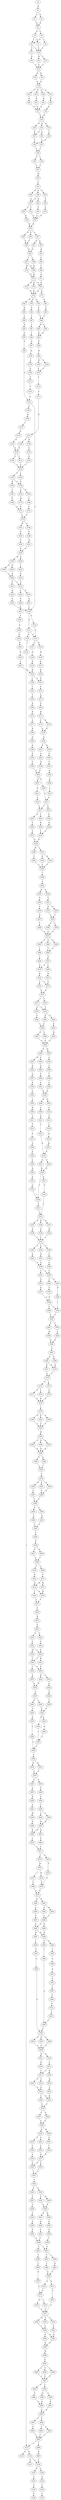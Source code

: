 strict digraph  {
	S0 -> S1 [ label = Q ];
	S1 -> S2 [ label = S ];
	S1 -> S3 [ label = Q ];
	S2 -> S4 [ label = K ];
	S3 -> S4 [ label = K ];
	S4 -> S5 [ label = A ];
	S4 -> S6 [ label = V ];
	S5 -> S7 [ label = S ];
	S5 -> S8 [ label = V ];
	S6 -> S9 [ label = L ];
	S6 -> S8 [ label = V ];
	S7 -> S10 [ label = L ];
	S8 -> S10 [ label = L ];
	S8 -> S11 [ label = V ];
	S9 -> S10 [ label = L ];
	S10 -> S12 [ label = R ];
	S10 -> S13 [ label = T ];
	S11 -> S14 [ label = A ];
	S12 -> S15 [ label = V ];
	S13 -> S15 [ label = V ];
	S14 -> S15 [ label = V ];
	S15 -> S16 [ label = E ];
	S15 -> S17 [ label = K ];
	S16 -> S18 [ label = Q ];
	S17 -> S18 [ label = Q ];
	S18 -> S19 [ label = P ];
	S18 -> S20 [ label = A ];
	S18 -> S21 [ label = G ];
	S18 -> S22 [ label = V ];
	S19 -> S23 [ label = R ];
	S20 -> S24 [ label = Q ];
	S21 -> S25 [ label = D ];
	S22 -> S26 [ label = K ];
	S23 -> S27 [ label = G ];
	S24 -> S27 [ label = G ];
	S25 -> S28 [ label = D ];
	S26 -> S27 [ label = G ];
	S27 -> S29 [ label = Q ];
	S28 -> S29 [ label = Q ];
	S29 -> S30 [ label = R ];
	S29 -> S31 [ label = H ];
	S29 -> S32 [ label = Q ];
	S30 -> S33 [ label = G ];
	S31 -> S34 [ label = Y ];
	S32 -> S33 [ label = G ];
	S32 -> S35 [ label = A ];
	S33 -> S36 [ label = V ];
	S34 -> S36 [ label = V ];
	S35 -> S37 [ label = T ];
	S36 -> S38 [ label = L ];
	S37 -> S38 [ label = L ];
	S38 -> S39 [ label = V ];
	S38 -> S40 [ label = I ];
	S39 -> S41 [ label = L ];
	S40 -> S41 [ label = L ];
	S41 -> S42 [ label = W ];
	S42 -> S43 [ label = G ];
	S43 -> S44 [ label = A ];
	S43 -> S45 [ label = C ];
	S43 -> S46 [ label = S ];
	S44 -> S47 [ label = A ];
	S44 -> S48 [ label = K ];
	S45 -> S49 [ label = G ];
	S46 -> S47 [ label = A ];
	S47 -> S50 [ label = L ];
	S47 -> S51 [ label = I ];
	S48 -> S52 [ label = T ];
	S49 -> S53 [ label = A ];
	S50 -> S54 [ label = H ];
	S51 -> S55 [ label = A ];
	S52 -> S55 [ label = A ];
	S53 -> S55 [ label = A ];
	S54 -> S56 [ label = W ];
	S55 -> S56 [ label = W ];
	S56 -> S57 [ label = L ];
	S56 -> S58 [ label = Y ];
	S56 -> S59 [ label = H ];
	S57 -> S60 [ label = S ];
	S57 -> S61 [ label = Q ];
	S58 -> S62 [ label = P ];
	S59 -> S62 [ label = P ];
	S60 -> S63 [ label = R ];
	S61 -> S64 [ label = Q ];
	S62 -> S64 [ label = Q ];
	S63 -> S65 [ label = F ];
	S64 -> S66 [ label = L ];
	S64 -> S67 [ label = I ];
	S65 -> S68 [ label = T ];
	S66 -> S69 [ label = Q ];
	S67 -> S70 [ label = N ];
	S67 -> S69 [ label = Q ];
	S68 -> S71 [ label = Q ];
	S69 -> S72 [ label = R ];
	S70 -> S72 [ label = R ];
	S71 -> S73 [ label = N ];
	S72 -> S74 [ label = K ];
	S72 -> S73 [ label = N ];
	S72 -> S75 [ label = R ];
	S73 -> S76 [ label = K ];
	S73 -> S77 [ label = R ];
	S74 -> S76 [ label = K ];
	S75 -> S76 [ label = K ];
	S76 -> S78 [ label = A ];
	S76 -> S79 [ label = D ];
	S76 -> S80 [ label = S ];
	S77 -> S81 [ label = G ];
	S78 -> S82 [ label = V ];
	S79 -> S83 [ label = F ];
	S80 -> S84 [ label = K ];
	S81 -> S85 [ label = A ];
	S82 -> S86 [ label = V ];
	S83 -> S87 [ label = L ];
	S84 -> S88 [ label = Y ];
	S85 -> S86 [ label = V ];
	S86 -> S89 [ label = W ];
	S86 -> S90 [ label = L ];
	S87 -> S91 [ label = Y ];
	S88 -> S92 [ label = N ];
	S89 -> S93 [ label = D ];
	S90 -> S93 [ label = D ];
	S91 -> S94 [ label = I ];
	S92 -> S95 [ label = S ];
	S93 -> S96 [ label = F ];
	S94 -> S97 [ label = G ];
	S95 -> S98 [ label = F ];
	S96 -> S99 [ label = R ];
	S97 -> S100 [ label = H ];
	S98 -> S101 [ label = F ];
	S99 -> S102 [ label = N ];
	S99 -> S103 [ label = V ];
	S100 -> S104 [ label = L ];
	S101 -> S105 [ label = P ];
	S101 -> S106 [ label = L ];
	S102 -> S107 [ label = L ];
	S103 -> S107 [ label = L ];
	S104 -> S108 [ label = F ];
	S105 -> S109 [ label = R ];
	S106 -> S110 [ label = D ];
	S106 -> S111 [ label = F ];
	S107 -> S112 [ label = L ];
	S108 -> S113 [ label = Y ];
	S109 -> S114 [ label = I ];
	S110 -> S115 [ label = P ];
	S111 -> S115 [ label = P ];
	S111 -> S116 [ label = A ];
	S112 -> S117 [ label = V ];
	S113 -> S118 [ label = V ];
	S114 -> S119 [ label = K ];
	S115 -> S120 [ label = R ];
	S115 -> S121 [ label = S ];
	S116 -> S122 [ label = I ];
	S117 -> S123 [ label = R ];
	S118 -> S101 [ label = F ];
	S119 -> S124 [ label = N ];
	S120 -> S125 [ label = H ];
	S121 -> S126 [ label = D ];
	S122 -> S127 [ label = L ];
	S123 -> S128 [ label = D ];
	S123 -> S129 [ label = S ];
	S124 -> S130 [ label = N ];
	S125 -> S131 [ label = P ];
	S126 -> S132 [ label = K ];
	S127 -> S133 [ label = D ];
	S127 -> S134 [ label = G ];
	S128 -> S135 [ label = G ];
	S129 -> S130 [ label = N ];
	S130 -> S136 [ label = A ];
	S130 -> S137 [ label = T ];
	S131 -> S138 [ label = K ];
	S132 -> S139 [ label = R ];
	S133 -> S140 [ label = L ];
	S133 -> S141 [ label = F ];
	S135 -> S143 [ label = P ];
	S136 -> S144 [ label = T ];
	S137 -> S144 [ label = T ];
	S138 -> S145 [ label = A ];
	S139 -> S146 [ label = I ];
	S139 -> S145 [ label = A ];
	S140 -> S147 [ label = R ];
	S140 -> S148 [ label = C ];
	S143 -> S144 [ label = T ];
	S144 -> S149 [ label = S ];
	S144 -> S150 [ label = L ];
	S145 -> S151 [ label = L ];
	S146 -> S152 [ label = I ];
	S147 -> S153 [ label = C ];
	S148 -> S154 [ label = P ];
	S149 -> S155 [ label = D ];
	S149 -> S156 [ label = G ];
	S150 -> S156 [ label = G ];
	S151 -> S157 [ label = E ];
	S152 -> S158 [ label = T ];
	S153 -> S159 [ label = S ];
	S154 -> S160 [ label = L ];
	S155 -> S161 [ label = L ];
	S156 -> S162 [ label = N ];
	S156 -> S163 [ label = A ];
	S157 -> S164 [ label = F ];
	S158 -> S165 [ label = E ];
	S159 -> S166 [ label = S ];
	S160 -> S167 [ label = L ];
	S161 -> S168 [ label = P ];
	S162 -> S169 [ label = L ];
	S163 -> S170 [ label = M ];
	S164 -> S171 [ label = H ];
	S165 -> S172 [ label = R ];
	S168 -> S173 [ label = E ];
	S169 -> S174 [ label = L ];
	S170 -> S173 [ label = E ];
	S171 -> S175 [ label = L ];
	S171 -> S176 [ label = R ];
	S172 -> S177 [ label = A ];
	S173 -> S178 [ label = L ];
	S174 -> S178 [ label = L ];
	S175 -> S179 [ label = Q ];
	S176 -> S179 [ label = Q ];
	S177 -> S180 [ label = R ];
	S178 -> S181 [ label = H ];
	S178 -> S182 [ label = F ];
	S179 -> S183 [ label = A ];
	S180 -> S184 [ label = V ];
	S181 -> S185 [ label = S ];
	S182 -> S186 [ label = F ];
	S183 -> S187 [ label = P ];
	S183 -> S188 [ label = H ];
	S184 -> S189 [ label = Q ];
	S185 -> S190 [ label = T ];
	S186 -> S191 [ label = Q ];
	S187 -> S192 [ label = V ];
	S188 -> S193 [ label = P ];
	S189 -> S194 [ label = E ];
	S190 -> S195 [ label = P ];
	S191 -> S195 [ label = P ];
	S192 -> S196 [ label = Q ];
	S193 -> S197 [ label = G ];
	S194 -> S198 [ label = S ];
	S195 -> S199 [ label = W ];
	S195 -> S200 [ label = F ];
	S196 -> S201 [ label = S ];
	S197 -> S202 [ label = Q ];
	S198 -> S201 [ label = S ];
	S199 -> S203 [ label = S ];
	S199 -> S204 [ label = G ];
	S200 -> S205 [ label = I ];
	S201 -> S206 [ label = G ];
	S201 -> S207 [ label = P ];
	S202 -> S208 [ label = A ];
	S203 -> S209 [ label = S ];
	S204 -> S209 [ label = S ];
	S205 -> S210 [ label = A ];
	S206 -> S211 [ label = A ];
	S207 -> S212 [ label = E ];
	S208 -> S213 [ label = L ];
	S209 -> S214 [ label = V ];
	S209 -> S215 [ label = C ];
	S210 -> S215 [ label = C ];
	S211 -> S216 [ label = S ];
	S211 -> S217 [ label = I ];
	S212 -> S218 [ label = F ];
	S213 -> S211 [ label = A ];
	S214 -> S219 [ label = Q ];
	S215 -> S220 [ label = L ];
	S215 -> S221 [ label = E ];
	S216 -> S222 [ label = V ];
	S217 -> S223 [ label = R ];
	S217 -> S224 [ label = L ];
	S218 -> S217 [ label = I ];
	S219 -> S225 [ label = A ];
	S220 -> S226 [ label = C ];
	S221 -> S227 [ label = P ];
	S222 -> S228 [ label = E ];
	S223 -> S229 [ label = Y ];
	S224 -> S230 [ label = K ];
	S225 -> S106 [ label = L ];
	S226 -> S231 [ label = V ];
	S227 -> S106 [ label = L ];
	S228 -> S232 [ label = L ];
	S229 -> S233 [ label = V ];
	S230 -> S232 [ label = L ];
	S231 -> S234 [ label = L ];
	S232 -> S235 [ label = D ];
	S233 -> S235 [ label = D ];
	S234 -> S236 [ label = S ];
	S235 -> S237 [ label = L ];
	S235 -> S238 [ label = H ];
	S236 -> S239 [ label = K ];
	S237 -> S240 [ label = D ];
	S237 -> S241 [ label = H ];
	S238 -> S242 [ label = Y ];
	S239 -> S243 [ label = D ];
	S240 -> S244 [ label = T ];
	S241 -> S244 [ label = T ];
	S242 -> S244 [ label = T ];
	S243 -> S245 [ label = K ];
	S244 -> S246 [ label = L ];
	S245 -> S247 [ label = I ];
	S246 -> S248 [ label = L ];
	S247 -> S139 [ label = R ];
	S248 -> S249 [ label = S ];
	S248 -> S250 [ label = E ];
	S249 -> S251 [ label = Q ];
	S250 -> S252 [ label = F ];
	S251 -> S253 [ label = Q ];
	S251 -> S254 [ label = K ];
	S252 -> S255 [ label = I ];
	S253 -> S256 [ label = Y ];
	S254 -> S256 [ label = Y ];
	S255 -> S257 [ label = K ];
	S256 -> S258 [ label = S ];
	S256 -> S259 [ label = T ];
	S257 -> S260 [ label = L ];
	S258 -> S261 [ label = G ];
	S259 -> S261 [ label = G ];
	S260 -> S261 [ label = G ];
	S261 -> S262 [ label = A ];
	S261 -> S263 [ label = V ];
	S261 -> S264 [ label = D ];
	S262 -> S265 [ label = V ];
	S263 -> S266 [ label = I ];
	S264 -> S265 [ label = V ];
	S265 -> S267 [ label = E ];
	S266 -> S268 [ label = L ];
	S267 -> S269 [ label = L ];
	S267 -> S270 [ label = V ];
	S268 -> S270 [ label = V ];
	S269 -> S271 [ label = R ];
	S270 -> S272 [ label = K ];
	S271 -> S273 [ label = V ];
	S272 -> S273 [ label = V ];
	S272 -> S274 [ label = C ];
	S273 -> S275 [ label = Q ];
	S274 -> S275 [ label = Q ];
	S275 -> S276 [ label = V ];
	S275 -> S277 [ label = I ];
	S276 -> S278 [ label = L ];
	S277 -> S278 [ label = L ];
	S277 -> S279 [ label = A ];
	S278 -> S280 [ label = A ];
	S278 -> S281 [ label = E ];
	S279 -> S282 [ label = G ];
	S280 -> S283 [ label = F ];
	S281 -> S284 [ label = L ];
	S282 -> S284 [ label = L ];
	S283 -> S285 [ label = H ];
	S284 -> S286 [ label = V ];
	S284 -> S287 [ label = Q ];
	S285 -> S288 [ label = F ];
	S286 -> S288 [ label = F ];
	S287 -> S288 [ label = F ];
	S288 -> S289 [ label = Q ];
	S288 -> S290 [ label = H ];
	S289 -> S291 [ label = H ];
	S289 -> S292 [ label = C ];
	S290 -> S293 [ label = A ];
	S291 -> S294 [ label = R ];
	S292 -> S295 [ label = G ];
	S293 -> S296 [ label = T ];
	S294 -> S297 [ label = Q ];
	S295 -> S298 [ label = S ];
	S296 -> S299 [ label = T ];
	S297 -> S300 [ label = P ];
	S298 -> S301 [ label = S ];
	S299 -> S302 [ label = A ];
	S300 -> S303 [ label = S ];
	S301 -> S304 [ label = Q ];
	S302 -> S304 [ label = Q ];
	S303 -> S305 [ label = L ];
	S304 -> S306 [ label = Q ];
	S304 -> S307 [ label = N ];
	S305 -> S308 [ label = N ];
	S306 -> S309 [ label = I ];
	S307 -> S310 [ label = V ];
	S308 -> S311 [ label = A ];
	S309 -> S312 [ label = V ];
	S310 -> S313 [ label = S ];
	S311 -> S314 [ label = P ];
	S312 -> S315 [ label = I ];
	S313 -> S316 [ label = L ];
	S314 -> S317 [ label = P ];
	S315 -> S318 [ label = N ];
	S316 -> S319 [ label = Q ];
	S317 -> S320 [ label = A ];
	S318 -> S321 [ label = A ];
	S318 -> S322 [ label = G ];
	S319 -> S323 [ label = M ];
	S320 -> S324 [ label = P ];
	S321 -> S325 [ label = H ];
	S322 -> S325 [ label = H ];
	S323 -> S318 [ label = N ];
	S324 -> S326 [ label = L ];
	S325 -> S327 [ label = S ];
	S325 -> S328 [ label = T ];
	S326 -> S329 [ label = D ];
	S327 -> S330 [ label = S ];
	S328 -> S331 [ label = P ];
	S329 -> S332 [ label = S ];
	S330 -> S333 [ label = L ];
	S331 -> S333 [ label = L ];
	S332 -> S334 [ label = A ];
	S333 -> S335 [ label = D ];
	S333 -> S336 [ label = K ];
	S333 -> S337 [ label = Q ];
	S334 -> S328 [ label = T ];
	S335 -> S338 [ label = G ];
	S336 -> S339 [ label = S ];
	S337 -> S340 [ label = R ];
	S338 -> S341 [ label = I ];
	S339 -> S341 [ label = I ];
	S340 -> S341 [ label = I ];
	S341 -> S342 [ label = V ];
	S341 -> S343 [ label = F ];
	S341 -> S344 [ label = L ];
	S342 -> S345 [ label = A ];
	S343 -> S346 [ label = S ];
	S344 -> S347 [ label = N ];
	S345 -> S348 [ label = A ];
	S346 -> S349 [ label = S ];
	S347 -> S348 [ label = A ];
	S348 -> S350 [ label = L ];
	S348 -> S351 [ label = I ];
	S349 -> S350 [ label = L ];
	S350 -> S352 [ label = T ];
	S350 -> S353 [ label = P ];
	S351 -> S354 [ label = S ];
	S352 -> S355 [ label = G ];
	S353 -> S356 [ label = N ];
	S354 -> S357 [ label = E ];
	S355 -> S358 [ label = D ];
	S356 -> S359 [ label = I ];
	S357 -> S358 [ label = D ];
	S358 -> S360 [ label = V ];
	S358 -> S359 [ label = I ];
	S359 -> S361 [ label = T ];
	S360 -> S361 [ label = T ];
	S361 -> S362 [ label = Y ];
	S361 -> S363 [ label = F ];
	S362 -> S364 [ label = T ];
	S363 -> S365 [ label = M ];
	S364 -> S366 [ label = G ];
	S365 -> S366 [ label = G ];
	S366 -> S367 [ label = C ];
	S367 -> S368 [ label = G ];
	S367 -> S369 [ label = A ];
	S368 -> S370 [ label = R ];
	S369 -> S371 [ label = K ];
	S369 -> S370 [ label = R ];
	S370 -> S372 [ label = C ];
	S371 -> S372 [ label = C ];
	S372 -> S373 [ label = A ];
	S372 -> S374 [ label = G ];
	S373 -> S375 [ label = A ];
	S374 -> S376 [ label = L ];
	S374 -> S377 [ label = S ];
	S375 -> S378 [ label = E ];
	S376 -> S378 [ label = E ];
	S377 -> S378 [ label = E ];
	S378 -> S379 [ label = L ];
	S379 -> S380 [ label = D ];
	S379 -> S381 [ label = E ];
	S379 -> S382 [ label = G ];
	S380 -> S383 [ label = T ];
	S381 -> S383 [ label = T ];
	S382 -> S383 [ label = T ];
	S383 -> S384 [ label = D ];
	S384 -> S385 [ label = A ];
	S384 -> S386 [ label = E ];
	S384 -> S387 [ label = R ];
	S385 -> S388 [ label = N ];
	S386 -> S388 [ label = N ];
	S387 -> S388 [ label = N ];
	S388 -> S389 [ label = G ];
	S388 -> S390 [ label = K ];
	S389 -> S391 [ label = I ];
	S390 -> S391 [ label = I ];
	S391 -> S392 [ label = Y ];
	S392 -> S393 [ label = L ];
	S392 -> S394 [ label = K ];
	S392 -> S395 [ label = S ];
	S393 -> S396 [ label = P ];
	S394 -> S397 [ label = Q ];
	S395 -> S396 [ label = P ];
	S396 -> S398 [ label = C ];
	S397 -> S398 [ label = C ];
	S398 -> S399 [ label = Y ];
	S398 -> S400 [ label = F ];
	S399 -> S401 [ label = P ];
	S400 -> S402 [ label = S ];
	S401 -> S403 [ label = C ];
	S402 -> S403 [ label = C ];
	S403 -> S404 [ label = L ];
	S404 -> S405 [ label = P ];
	S405 -> S406 [ label = H ];
	S405 -> S407 [ label = C ];
	S406 -> S408 [ label = T ];
	S407 -> S408 [ label = T ];
	S408 -> S409 [ label = A ];
	S408 -> S410 [ label = T ];
	S409 -> S411 [ label = V ];
	S410 -> S412 [ label = K ];
	S411 -> S413 [ label = R ];
	S411 -> S414 [ label = K ];
	S412 -> S414 [ label = K ];
	S413 -> S415 [ label = R ];
	S414 -> S416 [ label = I ];
	S414 -> S415 [ label = R ];
	S415 -> S417 [ label = Y ];
	S416 -> S417 [ label = Y ];
	S417 -> S418 [ label = Y ];
	S418 -> S419 [ label = R ];
	S419 -> S420 [ label = P ];
	S420 -> S421 [ label = G ];
	S420 -> S422 [ label = A ];
	S421 -> S423 [ label = V ];
	S422 -> S424 [ label = L ];
	S423 -> S425 [ label = L ];
	S424 -> S426 [ label = M ];
	S424 -> S425 [ label = L ];
	S425 -> S427 [ label = R ];
	S425 -> S428 [ label = T ];
	S426 -> S428 [ label = T ];
	S427 -> S429 [ label = V ];
	S428 -> S430 [ label = I ];
	S428 -> S429 [ label = V ];
	S429 -> S431 [ label = C ];
	S429 -> S432 [ label = K ];
	S430 -> S433 [ label = A ];
	S431 -> S434 [ label = G ];
	S432 -> S435 [ label = D ];
	S433 -> S435 [ label = D ];
	S434 -> S436 [ label = Q ];
	S435 -> S437 [ label = G ];
	S436 -> S438 [ label = G ];
	S437 -> S439 [ label = L ];
	S437 -> S440 [ label = D ];
	S438 -> S441 [ label = S ];
	S439 -> S441 [ label = S ];
	S440 -> S442 [ label = C ];
	S441 -> S443 [ label = S ];
	S441 -> S444 [ label = K ];
	S442 -> S445 [ label = E ];
	S443 -> S446 [ label = Q ];
	S444 -> S447 [ label = V ];
	S445 -> S448 [ label = L ];
	S446 -> S447 [ label = V ];
	S447 -> S449 [ label = C ];
	S448 -> S449 [ label = C ];
	S449 -> S450 [ label = V ];
	S450 -> S451 [ label = Q ];
	S450 -> S452 [ label = H ];
	S451 -> S453 [ label = V ];
	S452 -> S453 [ label = V ];
	S453 -> S454 [ label = P ];
	S453 -> S455 [ label = G ];
	S454 -> S456 [ label = P ];
	S455 -> S457 [ label = S ];
	S456 -> S458 [ label = V ];
	S457 -> S459 [ label = K ];
	S458 -> S460 [ label = L ];
	S459 -> S461 [ label = V ];
	S460 -> S462 [ label = L ];
	S460 -> S463 [ label = V ];
	S461 -> S464 [ label = M ];
	S462 -> S465 [ label = Q ];
	S463 -> S465 [ label = Q ];
	S464 -> S466 [ label = E ];
	S465 -> S467 [ label = Q ];
	S465 -> S468 [ label = K ];
	S466 -> S468 [ label = K ];
	S467 -> S469 [ label = V ];
	S468 -> S470 [ label = I ];
	S469 -> S471 [ label = L ];
	S470 -> S471 [ label = L ];
	S471 -> S472 [ label = E ];
	S471 -> S473 [ label = L ];
	S472 -> S474 [ label = A ];
	S473 -> S475 [ label = N ];
	S474 -> S476 [ label = P ];
	S475 -> S477 [ label = I ];
	S475 -> S478 [ label = M ];
	S476 -> S479 [ label = P ];
	S477 -> S480 [ label = S ];
	S478 -> S476 [ label = P ];
	S479 -> S481 [ label = D ];
	S479 -> S482 [ label = E ];
	S480 -> S479 [ label = P ];
	S481 -> S483 [ label = Q ];
	S481 -> S484 [ label = W ];
	S482 -> S485 [ label = L ];
	S483 -> S486 [ label = L ];
	S484 -> S486 [ label = L ];
	S485 -> S487 [ label = P ];
	S486 -> S488 [ label = H ];
	S486 -> S489 [ label = S ];
	S487 -> S489 [ label = S ];
	S488 -> S490 [ label = R ];
	S489 -> S490 [ label = R ];
	S489 -> S491 [ label = K ];
	S490 -> S492 [ label = S ];
	S490 -> S493 [ label = V ];
	S491 -> S494 [ label = I ];
	S492 -> S495 [ label = T ];
	S493 -> S496 [ label = I ];
	S494 -> S497 [ label = V ];
	S495 -> S498 [ label = G ];
	S496 -> S499 [ label = A ];
	S497 -> S500 [ label = G ];
	S498 -> S501 [ label = E ];
	S499 -> S502 [ label = P ];
	S500 -> S502 [ label = P ];
	S501 -> S503 [ label = V ];
	S502 -> S504 [ label = G ];
	S502 -> S505 [ label = P ];
	S502 -> S506 [ label = S ];
	S503 -> S507 [ label = C ];
	S504 -> S508 [ label = S ];
	S505 -> S508 [ label = S ];
	S506 -> S508 [ label = S ];
	S507 -> S509 [ label = S ];
	S508 -> S510 [ label = E ];
	S508 -> S511 [ label = D ];
	S509 -> S512 [ label = P ];
	S510 -> S513 [ label = V ];
	S511 -> S514 [ label = R ];
	S512 -> S515 [ label = A ];
	S513 -> S516 [ label = K ];
	S513 -> S517 [ label = T ];
	S514 -> S517 [ label = T ];
	S515 -> S499 [ label = A ];
	S516 -> S518 [ label = Q ];
	S517 -> S519 [ label = Y ];
	S517 -> S520 [ label = F ];
	S518 -> S521 [ label = V ];
	S519 -> S522 [ label = G ];
	S520 -> S522 [ label = G ];
	S521 -> S523 [ label = Q ];
	S522 -> S524 [ label = L ];
	S522 -> S523 [ label = Q ];
	S523 -> S525 [ label = V ];
	S524 -> S525 [ label = V ];
	S525 -> S526 [ label = A ];
	S525 -> S527 [ label = V ];
	S526 -> S528 [ label = A ];
	S527 -> S528 [ label = A ];
	S528 -> S529 [ label = R ];
	S528 -> S530 [ label = D ];
	S529 -> S531 [ label = K ];
	S530 -> S532 [ label = V ];
	S530 -> S533 [ label = T ];
	S531 -> S534 [ label = I ];
	S532 -> S535 [ label = L ];
	S533 -> S536 [ label = C ];
	S534 -> S537 [ label = H ];
	S535 -> S537 [ label = H ];
	S536 -> S538 [ label = Y ];
	S537 -> S539 [ label = A ];
	S537 -> S540 [ label = S ];
	S538 -> S540 [ label = S ];
	S539 -> S541 [ label = L ];
	S540 -> S541 [ label = L ];
	S541 -> S542 [ label = L ];
	S542 -> S543 [ label = S ];
	S542 -> S544 [ label = A ];
	S543 -> S545 [ label = L ];
	S543 -> S546 [ label = N ];
	S544 -> S547 [ label = A ];
	S545 -> S548 [ label = P ];
	S546 -> S548 [ label = P ];
	S547 -> S549 [ label = C ];
	S548 -> S550 [ label = R ];
	S548 -> S551 [ label = S ];
	S549 -> S552 [ label = G ];
	S550 -> S553 [ label = K ];
	S551 -> S554 [ label = N ];
	S552 -> S555 [ label = A ];
	S553 -> S556 [ label = E ];
	S554 -> S557 [ label = Y ];
	S555 -> S558 [ label = P ];
	S556 -> S559 [ label = V ];
	S557 -> S560 [ label = C ];
	S558 -> S560 [ label = C ];
	S559 -> S561 [ label = V ];
	S560 -> S561 [ label = V ];
	S560 -> S562 [ label = L ];
	S561 -> S563 [ label = V ];
	S561 -> S564 [ label = L ];
	S562 -> S565 [ label = T ];
	S563 -> S566 [ label = T ];
	S564 -> S567 [ label = K ];
	S565 -> S568 [ label = L ];
	S566 -> S569 [ label = V ];
	S567 -> S569 [ label = V ];
	S568 -> S570 [ label = R ];
	S569 -> S571 [ label = R ];
	S569 -> S572 [ label = Q ];
	S570 -> S573 [ label = S ];
	S571 -> S574 [ label = S ];
	S572 -> S573 [ label = S ];
	S573 -> S575 [ label = L ];
	S573 -> S576 [ label = H ];
	S574 -> S577 [ label = F ];
	S575 -> S577 [ label = F ];
	S576 -> S577 [ label = F ];
	S577 -> S578 [ label = L ];
	S577 -> S579 [ label = V ];
	S577 -> S580 [ label = Q ];
	S578 -> S581 [ label = C ];
	S579 -> S582 [ label = L ];
	S580 -> S582 [ label = L ];
	S581 -> S583 [ label = D ];
	S582 -> S584 [ label = E ];
	S582 -> S583 [ label = D ];
	S583 -> S585 [ label = E ];
	S584 -> S585 [ label = E ];
	S585 -> S586 [ label = N ];
	S586 -> S587 [ label = S ];
	S587 -> S588 [ label = L ];
	S587 -> S589 [ label = Y ];
	S587 -> S590 [ label = I ];
	S588 -> S591 [ label = P ];
	S589 -> S591 [ label = P ];
	S590 -> S591 [ label = P ];
	S591 -> S592 [ label = L ];
	S591 -> S593 [ label = F ];
	S592 -> S594 [ label = A ];
	S592 -> S595 [ label = Q ];
	S593 -> S596 [ label = G ];
	S594 -> S597 [ label = R ];
	S595 -> S598 [ label = Q ];
	S596 -> S598 [ label = Q ];
	S597 -> S599 [ label = D ];
	S598 -> S599 [ label = D ];
	S599 -> S600 [ label = F ];
	S599 -> S601 [ label = L ];
	S600 -> S602 [ label = T ];
	S600 -> S603 [ label = L ];
	S601 -> S604 [ label = S ];
	S602 -> S605 [ label = L ];
	S603 -> S605 [ label = L ];
	S604 -> S605 [ label = L ];
	S605 -> S127 [ label = L ];
	S605 -> S606 [ label = I ];
	S606 -> S607 [ label = S ];
	S607 -> S140 [ label = L ];
}

